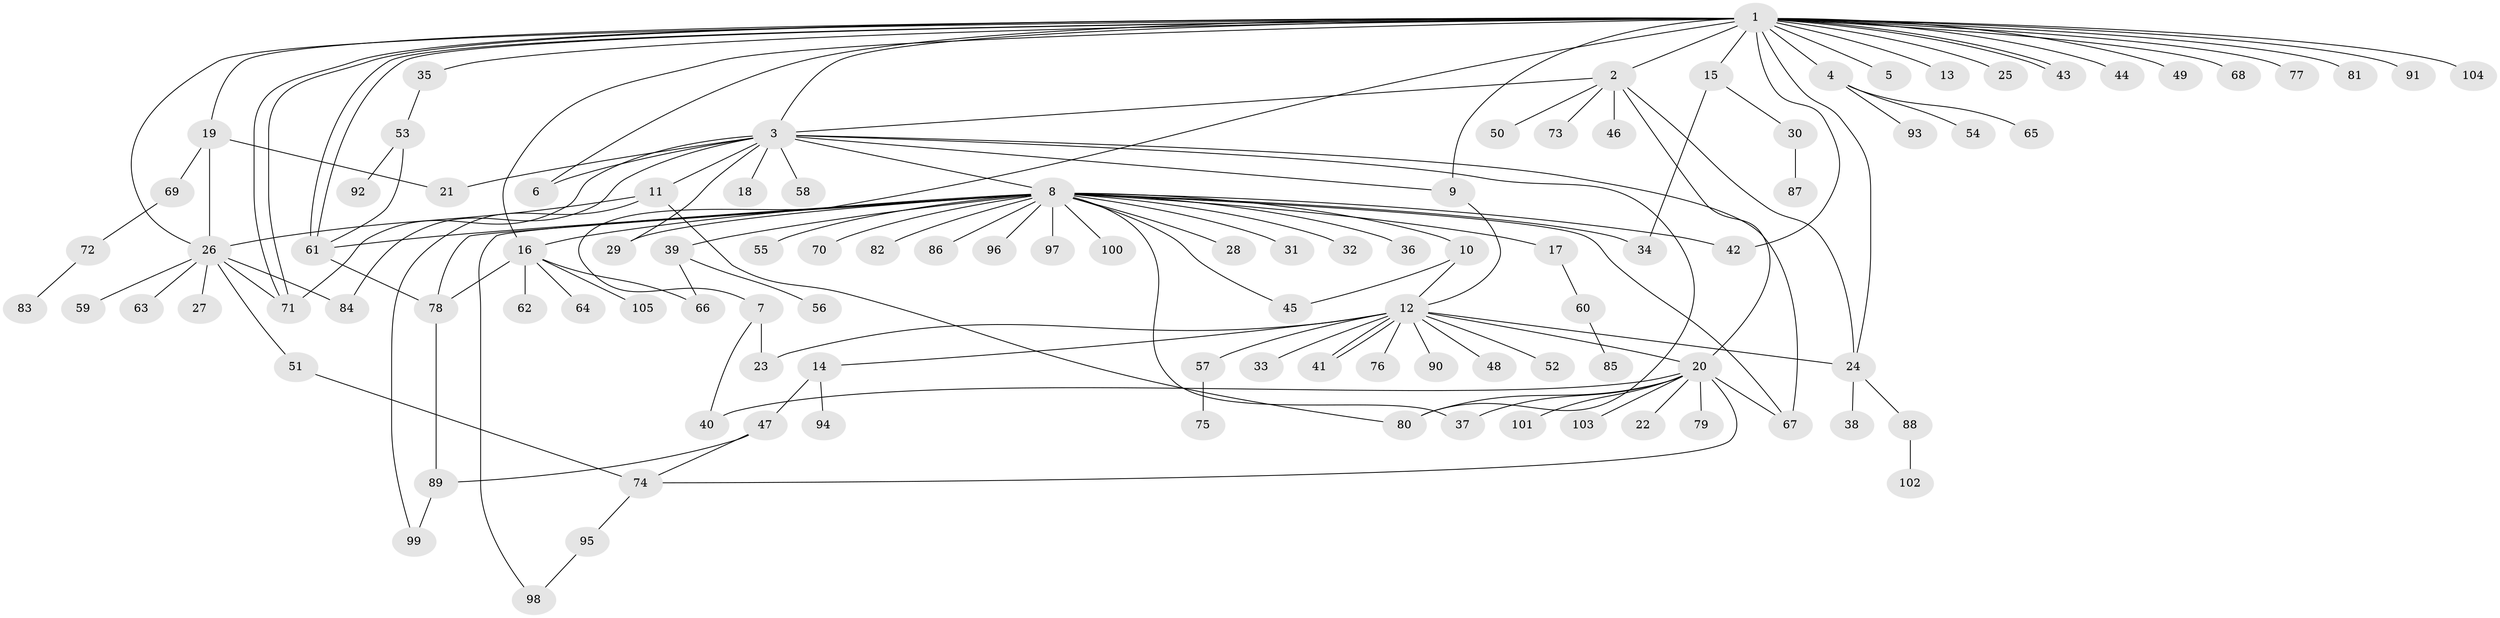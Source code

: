 // coarse degree distribution, {34: 0.011764705882352941, 8: 0.011764705882352941, 3: 0.08235294117647059, 1: 0.5647058823529412, 23: 0.011764705882352941, 2: 0.2235294117647059, 4: 0.03529411764705882, 15: 0.011764705882352941, 6: 0.011764705882352941, 10: 0.023529411764705882, 5: 0.011764705882352941}
// Generated by graph-tools (version 1.1) at 2025/23/03/03/25 07:23:51]
// undirected, 105 vertices, 143 edges
graph export_dot {
graph [start="1"]
  node [color=gray90,style=filled];
  1;
  2;
  3;
  4;
  5;
  6;
  7;
  8;
  9;
  10;
  11;
  12;
  13;
  14;
  15;
  16;
  17;
  18;
  19;
  20;
  21;
  22;
  23;
  24;
  25;
  26;
  27;
  28;
  29;
  30;
  31;
  32;
  33;
  34;
  35;
  36;
  37;
  38;
  39;
  40;
  41;
  42;
  43;
  44;
  45;
  46;
  47;
  48;
  49;
  50;
  51;
  52;
  53;
  54;
  55;
  56;
  57;
  58;
  59;
  60;
  61;
  62;
  63;
  64;
  65;
  66;
  67;
  68;
  69;
  70;
  71;
  72;
  73;
  74;
  75;
  76;
  77;
  78;
  79;
  80;
  81;
  82;
  83;
  84;
  85;
  86;
  87;
  88;
  89;
  90;
  91;
  92;
  93;
  94;
  95;
  96;
  97;
  98;
  99;
  100;
  101;
  102;
  103;
  104;
  105;
  1 -- 2;
  1 -- 3;
  1 -- 4;
  1 -- 5;
  1 -- 6;
  1 -- 7;
  1 -- 9;
  1 -- 13;
  1 -- 15;
  1 -- 16;
  1 -- 19;
  1 -- 24;
  1 -- 25;
  1 -- 26;
  1 -- 35;
  1 -- 42;
  1 -- 43;
  1 -- 43;
  1 -- 44;
  1 -- 49;
  1 -- 61;
  1 -- 61;
  1 -- 68;
  1 -- 71;
  1 -- 71;
  1 -- 77;
  1 -- 81;
  1 -- 91;
  1 -- 104;
  2 -- 3;
  2 -- 20;
  2 -- 24;
  2 -- 46;
  2 -- 50;
  2 -- 73;
  3 -- 6;
  3 -- 8;
  3 -- 9;
  3 -- 11;
  3 -- 18;
  3 -- 21;
  3 -- 29;
  3 -- 58;
  3 -- 67;
  3 -- 71;
  3 -- 80;
  3 -- 84;
  4 -- 54;
  4 -- 65;
  4 -- 93;
  7 -- 23;
  7 -- 40;
  8 -- 10;
  8 -- 16;
  8 -- 17;
  8 -- 28;
  8 -- 29;
  8 -- 31;
  8 -- 32;
  8 -- 34;
  8 -- 36;
  8 -- 37;
  8 -- 39;
  8 -- 42;
  8 -- 45;
  8 -- 55;
  8 -- 61;
  8 -- 67;
  8 -- 70;
  8 -- 78;
  8 -- 82;
  8 -- 86;
  8 -- 96;
  8 -- 97;
  8 -- 98;
  8 -- 100;
  9 -- 12;
  10 -- 12;
  10 -- 45;
  11 -- 26;
  11 -- 80;
  11 -- 99;
  12 -- 14;
  12 -- 20;
  12 -- 23;
  12 -- 24;
  12 -- 33;
  12 -- 41;
  12 -- 41;
  12 -- 48;
  12 -- 52;
  12 -- 57;
  12 -- 76;
  12 -- 90;
  14 -- 47;
  14 -- 94;
  15 -- 30;
  15 -- 34;
  16 -- 62;
  16 -- 64;
  16 -- 66;
  16 -- 78;
  16 -- 105;
  17 -- 60;
  19 -- 21;
  19 -- 26;
  19 -- 69;
  20 -- 22;
  20 -- 37;
  20 -- 40;
  20 -- 67;
  20 -- 74;
  20 -- 79;
  20 -- 80;
  20 -- 101;
  20 -- 103;
  24 -- 38;
  24 -- 88;
  26 -- 27;
  26 -- 51;
  26 -- 59;
  26 -- 63;
  26 -- 71;
  26 -- 84;
  30 -- 87;
  35 -- 53;
  39 -- 56;
  39 -- 66;
  47 -- 74;
  47 -- 89;
  51 -- 74;
  53 -- 61;
  53 -- 92;
  57 -- 75;
  60 -- 85;
  61 -- 78;
  69 -- 72;
  72 -- 83;
  74 -- 95;
  78 -- 89;
  88 -- 102;
  89 -- 99;
  95 -- 98;
}
